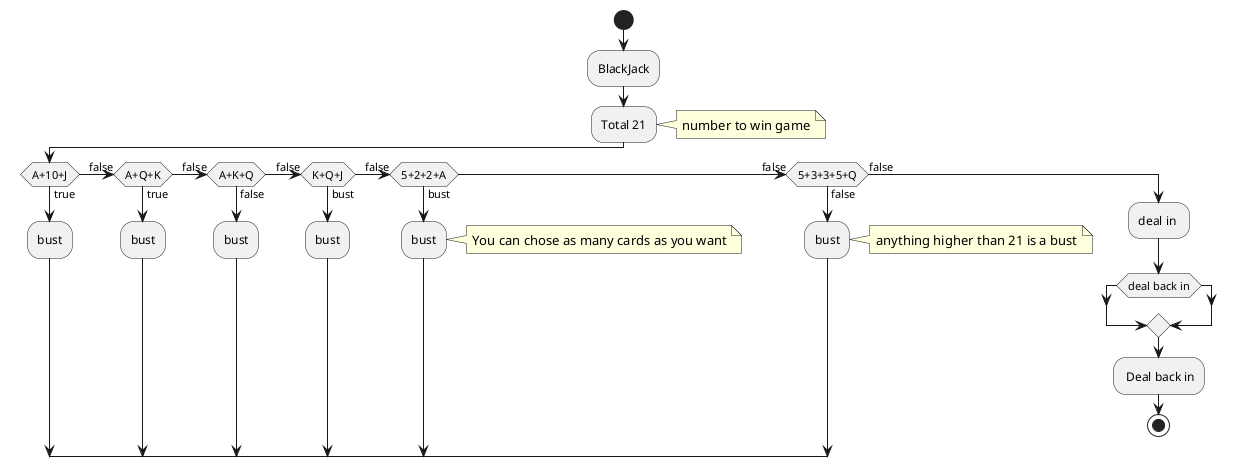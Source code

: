 @startuml FirstCommit
start
:BlackJack;
:Total 21;
note right: number to win game

if (A+10+J) then (true)
:bust;

(false) elseif (A+Q+K) then (true)
:bust;
(false) elseif (A+K+Q) then (false)
:bust;
(false) elseif (K+Q+J) then (bust)
:bust;
(false) elseif (5+2+2+A) then (bust)
:bust;
note right: You can chose as many cards as you want
(false) elseif (5+3+3+5+Q) then (false)
:bust;
note right: anything higher than 21 is a bust

else (false)
:deal in ;

if (deal back in)

Endif
- Deal back in

stop
@enduml